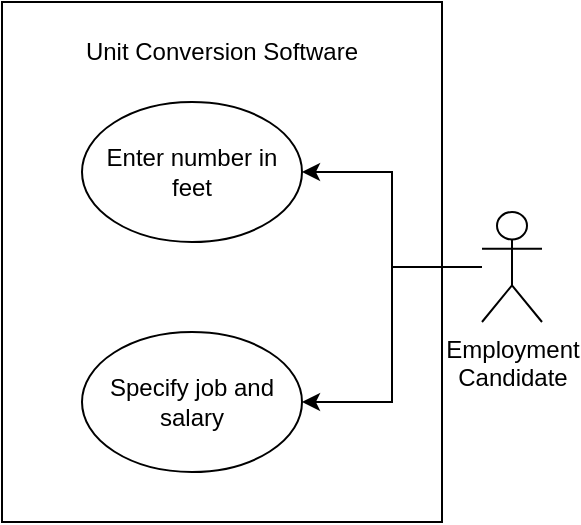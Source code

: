<mxfile version="24.7.13">
  <diagram id="ACLksJ0EUOBm_t_Q7uOY" name="Page-1">
    <mxGraphModel dx="786" dy="471" grid="1" gridSize="10" guides="1" tooltips="1" connect="1" arrows="1" fold="1" page="1" pageScale="1" pageWidth="850" pageHeight="1100" math="0" shadow="0">
      <root>
        <mxCell id="0" />
        <mxCell id="1" parent="0" />
        <mxCell id="AcFldXqqMrDg-WkGUwKR-19" value="" style="rounded=0;whiteSpace=wrap;html=1;" parent="1" vertex="1">
          <mxGeometry x="450" y="300" width="220" height="260" as="geometry" />
        </mxCell>
        <mxCell id="AcFldXqqMrDg-WkGUwKR-21" style="edgeStyle=orthogonalEdgeStyle;rounded=0;orthogonalLoop=1;jettySize=auto;html=1;entryX=1;entryY=0.5;entryDx=0;entryDy=0;" parent="1" source="AcFldXqqMrDg-WkGUwKR-10" target="AcFldXqqMrDg-WkGUwKR-13" edge="1">
          <mxGeometry relative="1" as="geometry" />
        </mxCell>
        <mxCell id="AcFldXqqMrDg-WkGUwKR-22" style="edgeStyle=orthogonalEdgeStyle;rounded=0;orthogonalLoop=1;jettySize=auto;html=1;entryX=1;entryY=0.5;entryDx=0;entryDy=0;" parent="1" source="AcFldXqqMrDg-WkGUwKR-10" target="AcFldXqqMrDg-WkGUwKR-15" edge="1">
          <mxGeometry relative="1" as="geometry" />
        </mxCell>
        <mxCell id="AcFldXqqMrDg-WkGUwKR-10" value="Employment&lt;div&gt;Candidate&lt;/div&gt;" style="shape=umlActor;verticalLabelPosition=bottom;verticalAlign=top;html=1;" parent="1" vertex="1">
          <mxGeometry x="690" y="405" width="30" height="55" as="geometry" />
        </mxCell>
        <mxCell id="AcFldXqqMrDg-WkGUwKR-13" value="Enter number in feet" style="ellipse;whiteSpace=wrap;html=1;" parent="1" vertex="1">
          <mxGeometry x="490" y="350" width="110" height="70" as="geometry" />
        </mxCell>
        <mxCell id="AcFldXqqMrDg-WkGUwKR-15" value="Specify job and salary" style="ellipse;whiteSpace=wrap;html=1;" parent="1" vertex="1">
          <mxGeometry x="490" y="465" width="110" height="70" as="geometry" />
        </mxCell>
        <mxCell id="AcFldXqqMrDg-WkGUwKR-20" value="Unit Conversion Software" style="text;html=1;align=center;verticalAlign=middle;whiteSpace=wrap;rounded=0;" parent="1" vertex="1">
          <mxGeometry x="450" y="310" width="220" height="30" as="geometry" />
        </mxCell>
      </root>
    </mxGraphModel>
  </diagram>
</mxfile>
